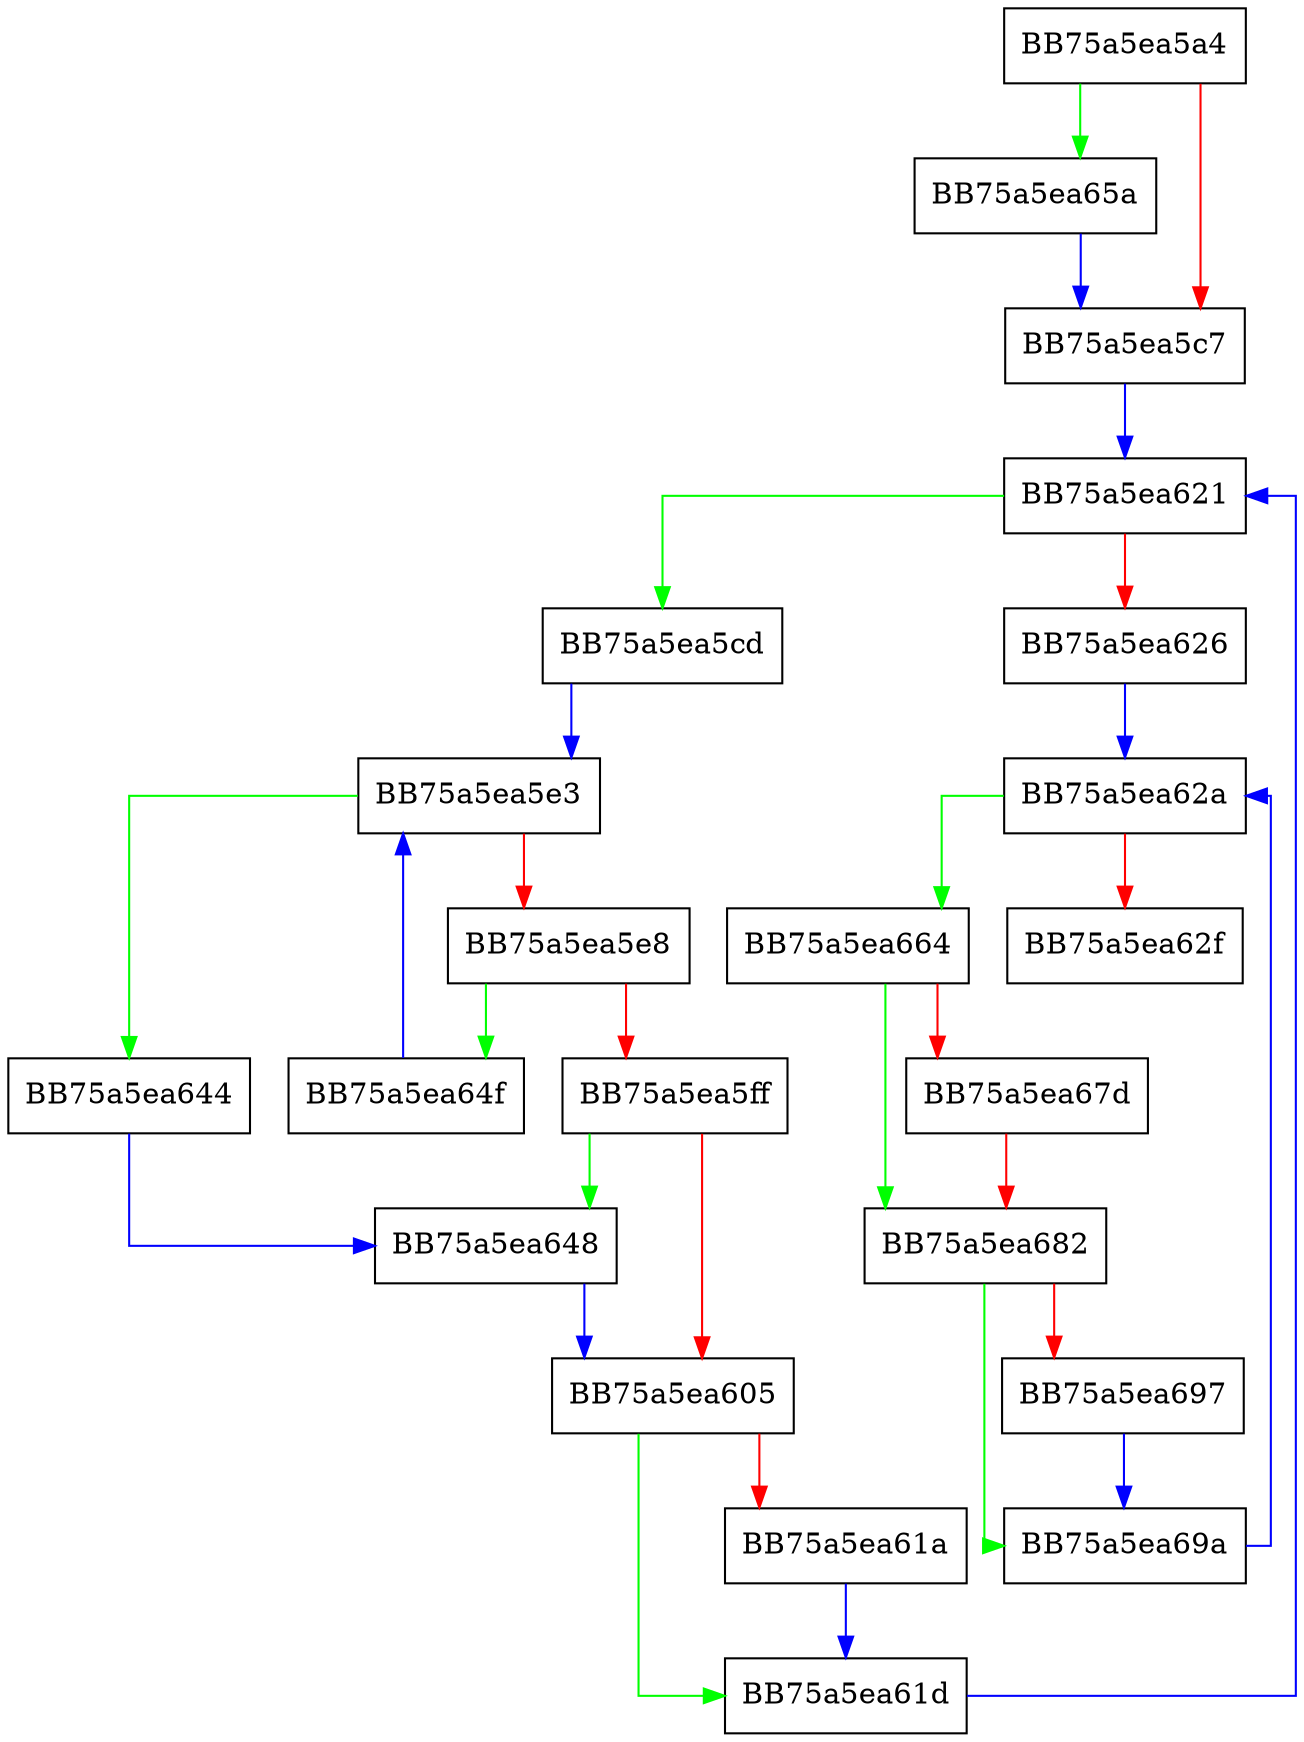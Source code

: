 digraph decrement_refcnt {
  node [shape="box"];
  graph [splines=ortho];
  BB75a5ea5a4 -> BB75a5ea65a [color="green"];
  BB75a5ea5a4 -> BB75a5ea5c7 [color="red"];
  BB75a5ea5c7 -> BB75a5ea621 [color="blue"];
  BB75a5ea5cd -> BB75a5ea5e3 [color="blue"];
  BB75a5ea5e3 -> BB75a5ea644 [color="green"];
  BB75a5ea5e3 -> BB75a5ea5e8 [color="red"];
  BB75a5ea5e8 -> BB75a5ea64f [color="green"];
  BB75a5ea5e8 -> BB75a5ea5ff [color="red"];
  BB75a5ea5ff -> BB75a5ea648 [color="green"];
  BB75a5ea5ff -> BB75a5ea605 [color="red"];
  BB75a5ea605 -> BB75a5ea61d [color="green"];
  BB75a5ea605 -> BB75a5ea61a [color="red"];
  BB75a5ea61a -> BB75a5ea61d [color="blue"];
  BB75a5ea61d -> BB75a5ea621 [color="blue"];
  BB75a5ea621 -> BB75a5ea5cd [color="green"];
  BB75a5ea621 -> BB75a5ea626 [color="red"];
  BB75a5ea626 -> BB75a5ea62a [color="blue"];
  BB75a5ea62a -> BB75a5ea664 [color="green"];
  BB75a5ea62a -> BB75a5ea62f [color="red"];
  BB75a5ea644 -> BB75a5ea648 [color="blue"];
  BB75a5ea648 -> BB75a5ea605 [color="blue"];
  BB75a5ea64f -> BB75a5ea5e3 [color="blue"];
  BB75a5ea65a -> BB75a5ea5c7 [color="blue"];
  BB75a5ea664 -> BB75a5ea682 [color="green"];
  BB75a5ea664 -> BB75a5ea67d [color="red"];
  BB75a5ea67d -> BB75a5ea682 [color="red"];
  BB75a5ea682 -> BB75a5ea69a [color="green"];
  BB75a5ea682 -> BB75a5ea697 [color="red"];
  BB75a5ea697 -> BB75a5ea69a [color="blue"];
  BB75a5ea69a -> BB75a5ea62a [color="blue"];
}